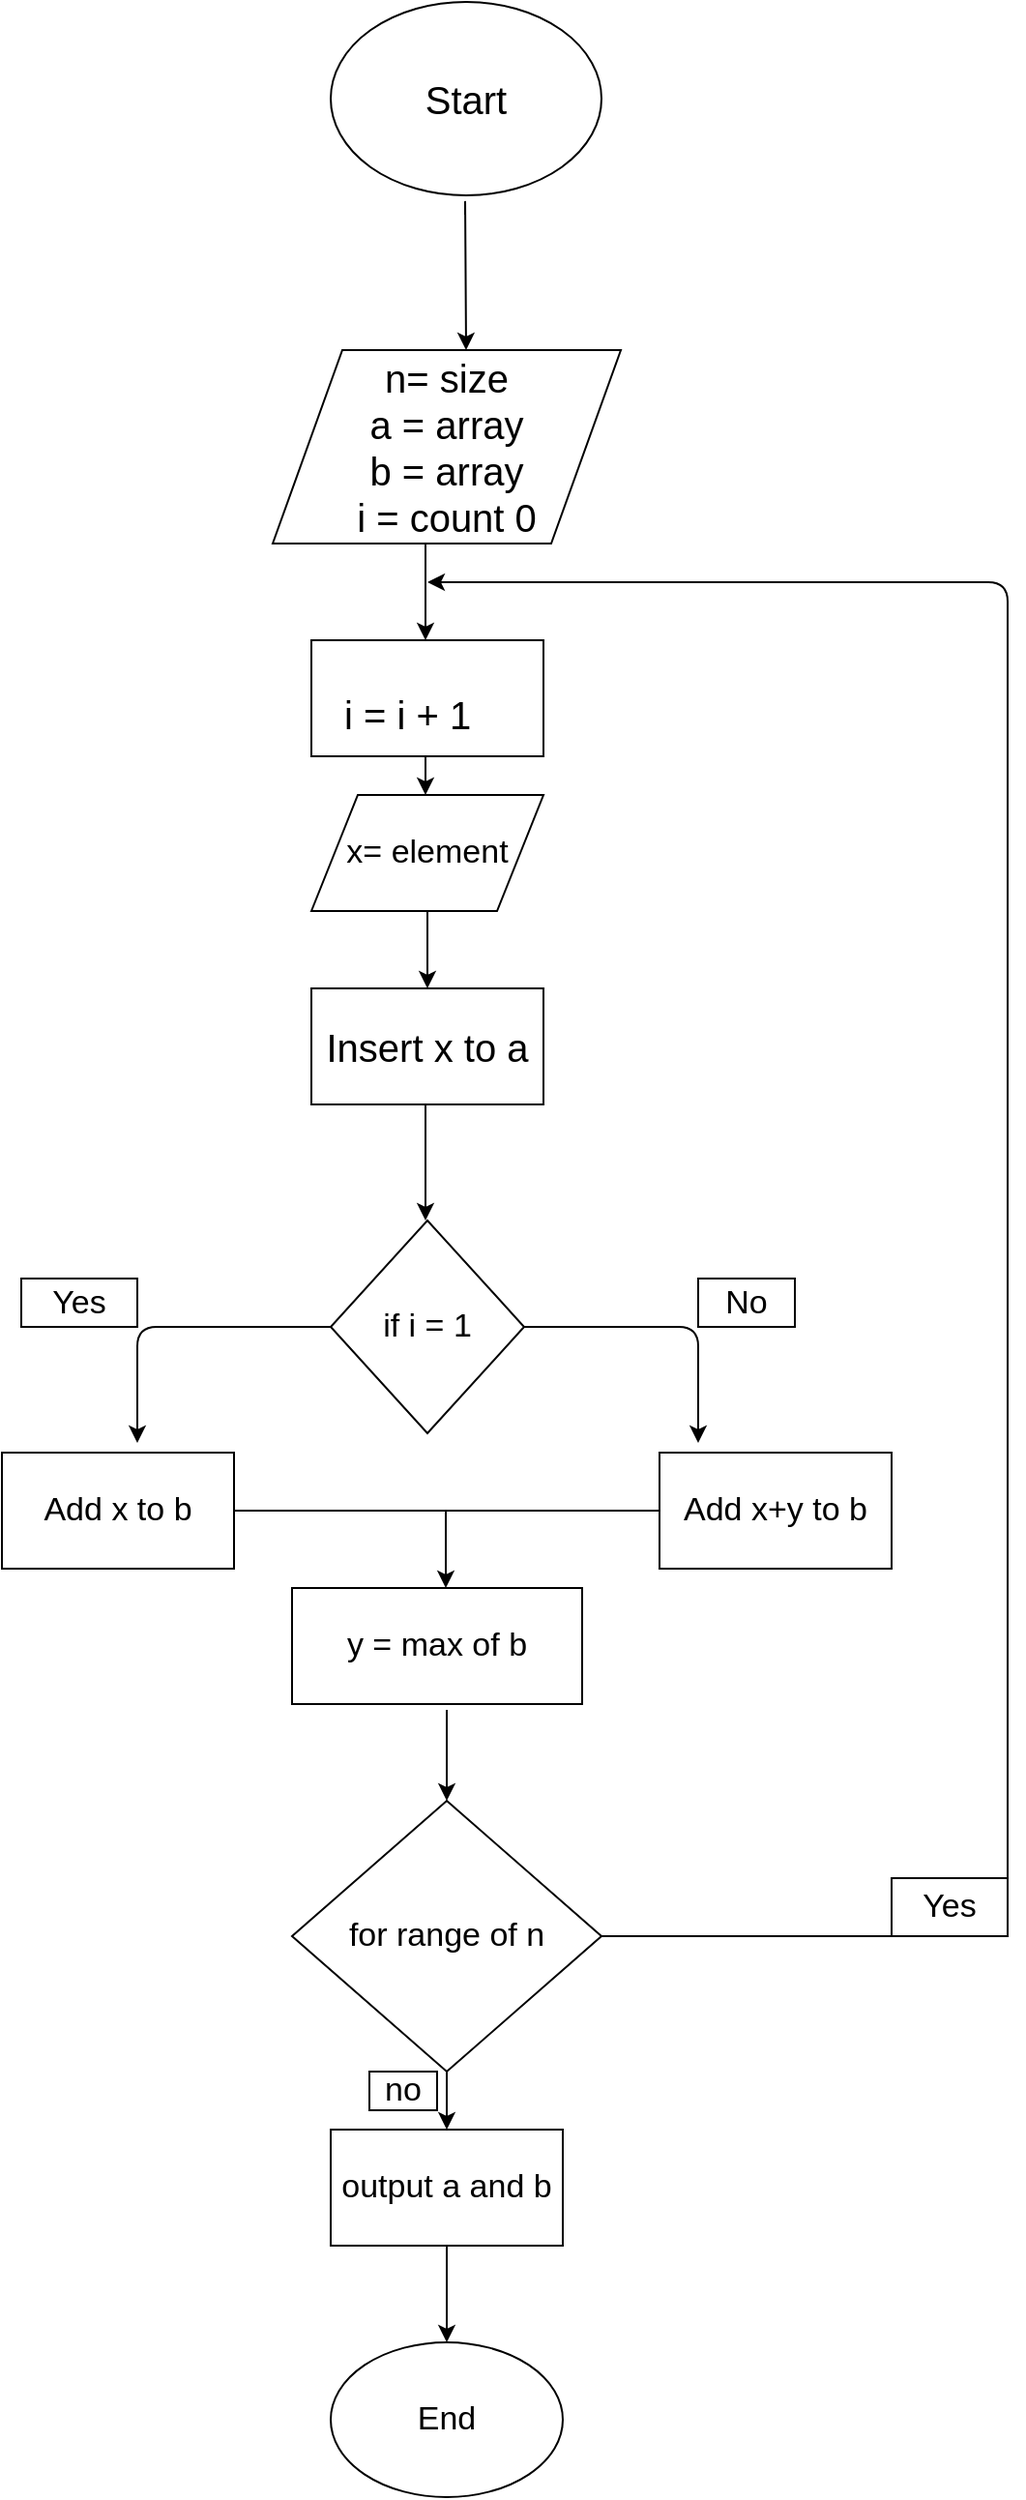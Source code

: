 <mxfile version="11.2.4" type="device" pages="1"><diagram id="DPPatq1FYdTy_PixRbDS" name="Page-1"><mxGraphModel dx="1108" dy="452" grid="1" gridSize="10" guides="1" tooltips="1" connect="1" arrows="1" fold="1" page="1" pageScale="1" pageWidth="850" pageHeight="1100" math="0" shadow="0"><root><mxCell id="0"/><mxCell id="1" parent="0"/><mxCell id="Gi7ASO5XjSkn5ksYTBcC-1" value="Start" style="ellipse;whiteSpace=wrap;html=1;fontSize=20;" vertex="1" parent="1"><mxGeometry x="330" y="20" width="140" height="100" as="geometry"/></mxCell><mxCell id="Gi7ASO5XjSkn5ksYTBcC-2" value="" style="endArrow=classic;html=1;fontSize=20;" edge="1" parent="1"><mxGeometry width="50" height="50" relative="1" as="geometry"><mxPoint x="399.5" y="130" as="sourcePoint"/><mxPoint x="400" y="200" as="targetPoint"/><Array as="points"><mxPoint x="399.5" y="120"/></Array></mxGeometry></mxCell><mxCell id="Gi7ASO5XjSkn5ksYTBcC-3" value="n= size&lt;br&gt;a = array&lt;br&gt;b = array&lt;br&gt;i = count 0" style="shape=parallelogram;perimeter=parallelogramPerimeter;whiteSpace=wrap;html=1;fontSize=20;" vertex="1" parent="1"><mxGeometry x="300" y="200" width="180" height="100" as="geometry"/></mxCell><mxCell id="Gi7ASO5XjSkn5ksYTBcC-4" value="" style="rounded=0;whiteSpace=wrap;html=1;fontSize=20;" vertex="1" parent="1"><mxGeometry x="320" y="350" width="120" height="60" as="geometry"/></mxCell><mxCell id="Gi7ASO5XjSkn5ksYTBcC-5" value="i = i + 1" style="text;html=1;fontSize=20;" vertex="1" parent="1"><mxGeometry x="335" y="370" width="90" height="40" as="geometry"/></mxCell><mxCell id="Gi7ASO5XjSkn5ksYTBcC-8" value="" style="endArrow=classic;html=1;fontSize=20;" edge="1" parent="1"><mxGeometry width="50" height="50" relative="1" as="geometry"><mxPoint x="379" y="300" as="sourcePoint"/><mxPoint x="379" y="350" as="targetPoint"/></mxGeometry></mxCell><mxCell id="Gi7ASO5XjSkn5ksYTBcC-9" value="x= element" style="shape=parallelogram;perimeter=parallelogramPerimeter;whiteSpace=wrap;html=1;fontSize=17;" vertex="1" parent="1"><mxGeometry x="320" y="430" width="120" height="60" as="geometry"/></mxCell><mxCell id="Gi7ASO5XjSkn5ksYTBcC-10" value="Insert x to a" style="rounded=0;whiteSpace=wrap;html=1;fontSize=20;" vertex="1" parent="1"><mxGeometry x="320" y="530" width="120" height="60" as="geometry"/></mxCell><mxCell id="Gi7ASO5XjSkn5ksYTBcC-11" value="" style="endArrow=classic;html=1;fontSize=17;" edge="1" parent="1"><mxGeometry width="50" height="50" relative="1" as="geometry"><mxPoint x="379" y="410" as="sourcePoint"/><mxPoint x="379" y="430" as="targetPoint"/><Array as="points"><mxPoint x="379" y="420"/></Array></mxGeometry></mxCell><mxCell id="Gi7ASO5XjSkn5ksYTBcC-12" value="" style="endArrow=classic;html=1;fontSize=17;" edge="1" parent="1"><mxGeometry width="50" height="50" relative="1" as="geometry"><mxPoint x="380" y="490" as="sourcePoint"/><mxPoint x="380" y="530" as="targetPoint"/><Array as="points"><mxPoint x="380" y="510"/></Array></mxGeometry></mxCell><mxCell id="Gi7ASO5XjSkn5ksYTBcC-14" value="if i = 1" style="rhombus;whiteSpace=wrap;html=1;fontSize=17;" vertex="1" parent="1"><mxGeometry x="330" y="650" width="100" height="110" as="geometry"/></mxCell><mxCell id="Gi7ASO5XjSkn5ksYTBcC-15" value="" style="endArrow=classic;html=1;fontSize=17;" edge="1" parent="1"><mxGeometry width="50" height="50" relative="1" as="geometry"><mxPoint x="379" y="590" as="sourcePoint"/><mxPoint x="379" y="650" as="targetPoint"/></mxGeometry></mxCell><mxCell id="Gi7ASO5XjSkn5ksYTBcC-16" value="" style="endArrow=classic;html=1;fontSize=17;" edge="1" parent="1"><mxGeometry width="50" height="50" relative="1" as="geometry"><mxPoint x="330" y="705" as="sourcePoint"/><mxPoint x="230" y="765" as="targetPoint"/><Array as="points"><mxPoint x="330" y="705"/><mxPoint x="230" y="705"/></Array></mxGeometry></mxCell><mxCell id="Gi7ASO5XjSkn5ksYTBcC-17" value="" style="endArrow=classic;html=1;fontSize=17;" edge="1" parent="1"><mxGeometry width="50" height="50" relative="1" as="geometry"><mxPoint x="430" y="705" as="sourcePoint"/><mxPoint x="520" y="765" as="targetPoint"/><Array as="points"><mxPoint x="430" y="705"/><mxPoint x="520" y="705"/></Array></mxGeometry></mxCell><mxCell id="Gi7ASO5XjSkn5ksYTBcC-18" value="Add x to b" style="rounded=0;whiteSpace=wrap;html=1;fontSize=17;" vertex="1" parent="1"><mxGeometry x="160" y="770" width="120" height="60" as="geometry"/></mxCell><mxCell id="Gi7ASO5XjSkn5ksYTBcC-19" value="Add x+y to b" style="rounded=0;whiteSpace=wrap;html=1;fontSize=17;" vertex="1" parent="1"><mxGeometry x="500" y="770" width="120" height="60" as="geometry"/></mxCell><mxCell id="Gi7ASO5XjSkn5ksYTBcC-20" value="Yes" style="rounded=0;whiteSpace=wrap;html=1;fontSize=17;" vertex="1" parent="1"><mxGeometry x="170" y="680" width="60" height="25" as="geometry"/></mxCell><mxCell id="Gi7ASO5XjSkn5ksYTBcC-21" value="No" style="rounded=0;whiteSpace=wrap;html=1;fontSize=17;" vertex="1" parent="1"><mxGeometry x="520" y="680" width="50" height="25" as="geometry"/></mxCell><mxCell id="Gi7ASO5XjSkn5ksYTBcC-23" value="" style="endArrow=classic;html=1;fontSize=17;" edge="1" parent="1"><mxGeometry width="50" height="50" relative="1" as="geometry"><mxPoint x="389.5" y="800" as="sourcePoint"/><mxPoint x="389.5" y="840" as="targetPoint"/><Array as="points"><mxPoint x="389.5" y="820"/></Array></mxGeometry></mxCell><mxCell id="Gi7ASO5XjSkn5ksYTBcC-24" value="" style="endArrow=none;html=1;fontSize=17;entryX=0;entryY=0.5;entryDx=0;entryDy=0;exitX=1;exitY=0.5;exitDx=0;exitDy=0;" edge="1" parent="1" source="Gi7ASO5XjSkn5ksYTBcC-18" target="Gi7ASO5XjSkn5ksYTBcC-19"><mxGeometry width="50" height="50" relative="1" as="geometry"><mxPoint x="280" y="766" as="sourcePoint"/><mxPoint x="410" y="770" as="targetPoint"/><Array as="points"><mxPoint x="390" y="800"/></Array></mxGeometry></mxCell><mxCell id="Gi7ASO5XjSkn5ksYTBcC-25" value="y = max of b" style="rounded=0;whiteSpace=wrap;html=1;fontSize=17;" vertex="1" parent="1"><mxGeometry x="310" y="840" width="150" height="60" as="geometry"/></mxCell><mxCell id="Gi7ASO5XjSkn5ksYTBcC-26" value="for range of n" style="rhombus;whiteSpace=wrap;html=1;fontSize=17;" vertex="1" parent="1"><mxGeometry x="310" y="950" width="160" height="140" as="geometry"/></mxCell><mxCell id="Gi7ASO5XjSkn5ksYTBcC-27" value="" style="endArrow=classic;html=1;fontSize=17;entryX=0.5;entryY=0;entryDx=0;entryDy=0;" edge="1" parent="1" target="Gi7ASO5XjSkn5ksYTBcC-26"><mxGeometry width="50" height="50" relative="1" as="geometry"><mxPoint x="390" y="903" as="sourcePoint"/><mxPoint x="415" y="870" as="targetPoint"/></mxGeometry></mxCell><mxCell id="Gi7ASO5XjSkn5ksYTBcC-28" value="" style="endArrow=classic;html=1;fontSize=17;exitX=1;exitY=0.5;exitDx=0;exitDy=0;" edge="1" parent="1" source="Gi7ASO5XjSkn5ksYTBcC-26"><mxGeometry width="50" height="50" relative="1" as="geometry"><mxPoint x="470" y="1050" as="sourcePoint"/><mxPoint x="380" y="320" as="targetPoint"/><Array as="points"><mxPoint x="680" y="1020"/><mxPoint x="680" y="320"/></Array></mxGeometry></mxCell><mxCell id="Gi7ASO5XjSkn5ksYTBcC-29" value="Yes" style="rounded=0;whiteSpace=wrap;html=1;fontSize=17;" vertex="1" parent="1"><mxGeometry x="620" y="990" width="60" height="30" as="geometry"/></mxCell><mxCell id="Gi7ASO5XjSkn5ksYTBcC-30" value="" style="endArrow=classic;html=1;fontSize=17;exitX=0.5;exitY=1;exitDx=0;exitDy=0;" edge="1" parent="1" source="Gi7ASO5XjSkn5ksYTBcC-26"><mxGeometry width="50" height="50" relative="1" as="geometry"><mxPoint x="340" y="1160" as="sourcePoint"/><mxPoint x="390" y="1120" as="targetPoint"/></mxGeometry></mxCell><mxCell id="Gi7ASO5XjSkn5ksYTBcC-31" value="no" style="rounded=0;whiteSpace=wrap;html=1;fontSize=17;" vertex="1" parent="1"><mxGeometry x="350" y="1090" width="35" height="20" as="geometry"/></mxCell><mxCell id="Gi7ASO5XjSkn5ksYTBcC-35" style="edgeStyle=orthogonalEdgeStyle;rounded=0;orthogonalLoop=1;jettySize=auto;html=1;exitX=0.5;exitY=1;exitDx=0;exitDy=0;fontSize=17;" edge="1" parent="1" source="Gi7ASO5XjSkn5ksYTBcC-34"><mxGeometry relative="1" as="geometry"><mxPoint x="390" y="1230" as="targetPoint"/></mxGeometry></mxCell><mxCell id="Gi7ASO5XjSkn5ksYTBcC-34" value="output a and b" style="rounded=0;whiteSpace=wrap;html=1;fontSize=17;" vertex="1" parent="1"><mxGeometry x="330" y="1120" width="120" height="60" as="geometry"/></mxCell><mxCell id="Gi7ASO5XjSkn5ksYTBcC-36" value="End" style="ellipse;whiteSpace=wrap;html=1;fontSize=17;" vertex="1" parent="1"><mxGeometry x="330" y="1230" width="120" height="80" as="geometry"/></mxCell></root></mxGraphModel></diagram></mxfile>